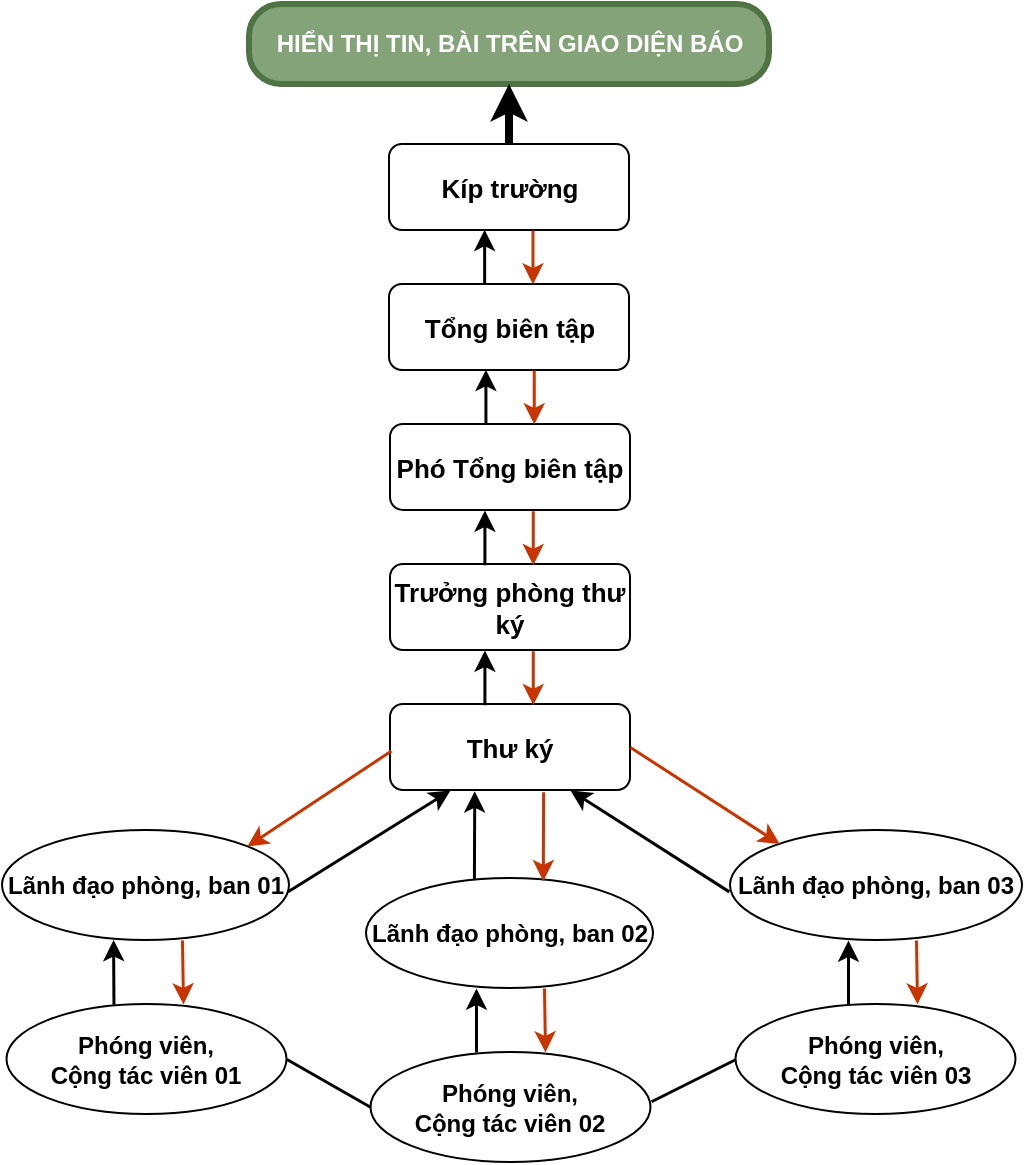 <mxfile version="24.7.6">
  <diagram name="Page-1" id="tIgTV2eD88aOBd6M2XpQ">
    <mxGraphModel dx="1103" dy="612" grid="1" gridSize="10" guides="1" tooltips="1" connect="1" arrows="1" fold="1" page="1" pageScale="1" pageWidth="827" pageHeight="1169" math="0" shadow="0">
      <root>
        <mxCell id="0" />
        <mxCell id="1" parent="0" />
        <mxCell id="ZDsom8rCQZDnXsp0JqnH-9" value="&lt;b&gt;HIỂN THỊ TIN, BÀI TRÊN GIAO DIỆN BÁO&lt;/b&gt;" style="rounded=1;whiteSpace=wrap;html=1;arcSize=40;fillColor=#84A379;strokeColor=#4F7343;strokeWidth=3;fillStyle=solid;fontColor=#ffffff;" vertex="1" parent="1">
          <mxGeometry x="233.5" y="120" width="260" height="40" as="geometry" />
        </mxCell>
        <mxCell id="ZDsom8rCQZDnXsp0JqnH-12" value="&lt;font style=&quot;font-size: 13px;&quot;&gt;Kíp trường&lt;/font&gt;" style="rounded=1;whiteSpace=wrap;html=1;fontStyle=1;fontSize=13;" vertex="1" parent="1">
          <mxGeometry x="303.5" y="190" width="120" height="43" as="geometry" />
        </mxCell>
        <mxCell id="ZDsom8rCQZDnXsp0JqnH-19" value="Lãnh đạo phòng, b&lt;span style=&quot;background-color: initial;&quot;&gt;an 03&lt;/span&gt;" style="ellipse;whiteSpace=wrap;html=1;fontStyle=1" vertex="1" parent="1">
          <mxGeometry x="474" y="533" width="146" height="55" as="geometry" />
        </mxCell>
        <mxCell id="ZDsom8rCQZDnXsp0JqnH-56" value="Tổng biên tập" style="rounded=1;whiteSpace=wrap;html=1;fontStyle=1;fontSize=13;" vertex="1" parent="1">
          <mxGeometry x="303.5" y="260" width="120" height="43" as="geometry" />
        </mxCell>
        <mxCell id="ZDsom8rCQZDnXsp0JqnH-57" value="Trưởng phòng thư ký" style="rounded=1;whiteSpace=wrap;html=1;fontStyle=1;fontSize=13;" vertex="1" parent="1">
          <mxGeometry x="304" y="400" width="120" height="43" as="geometry" />
        </mxCell>
        <mxCell id="ZDsom8rCQZDnXsp0JqnH-61" value="Thư ký" style="rounded=1;whiteSpace=wrap;html=1;fontStyle=1;fontSize=13;" vertex="1" parent="1">
          <mxGeometry x="304" y="470" width="120" height="43" as="geometry" />
        </mxCell>
        <mxCell id="ZDsom8rCQZDnXsp0JqnH-62" value="Phó Tổng biên tập" style="rounded=1;whiteSpace=wrap;html=1;fontStyle=1;fontSize=13;" vertex="1" parent="1">
          <mxGeometry x="304" y="330" width="120" height="43" as="geometry" />
        </mxCell>
        <mxCell id="ZDsom8rCQZDnXsp0JqnH-64" value="Lãnh đạo phòng, b&lt;span style=&quot;background-color: initial;&quot;&gt;an 02&lt;/span&gt;" style="ellipse;whiteSpace=wrap;html=1;fontStyle=1" vertex="1" parent="1">
          <mxGeometry x="292" y="557" width="143.5" height="55" as="geometry" />
        </mxCell>
        <mxCell id="ZDsom8rCQZDnXsp0JqnH-65" value="Lãnh đạo phòng, b&lt;span style=&quot;background-color: initial;&quot;&gt;an 01&lt;/span&gt;" style="ellipse;whiteSpace=wrap;html=1;fontStyle=1" vertex="1" parent="1">
          <mxGeometry x="110" y="533" width="143.5" height="55" as="geometry" />
        </mxCell>
        <mxCell id="ZDsom8rCQZDnXsp0JqnH-66" value="Phóng viên,&lt;div&gt;Cộng tác viên 03&lt;/div&gt;" style="ellipse;whiteSpace=wrap;html=1;fontStyle=1" vertex="1" parent="1">
          <mxGeometry x="476.75" y="620" width="140" height="55" as="geometry" />
        </mxCell>
        <mxCell id="ZDsom8rCQZDnXsp0JqnH-67" value="Phóng viên,&lt;div&gt;Cộng tác viên 02&lt;/div&gt;" style="ellipse;whiteSpace=wrap;html=1;fontStyle=1" vertex="1" parent="1">
          <mxGeometry x="294.25" y="644" width="140" height="55" as="geometry" />
        </mxCell>
        <mxCell id="ZDsom8rCQZDnXsp0JqnH-68" value="Phóng viên,&lt;div&gt;Cộng tác viên 01&lt;/div&gt;" style="ellipse;whiteSpace=wrap;html=1;fontStyle=1" vertex="1" parent="1">
          <mxGeometry x="112.25" y="620" width="140" height="55" as="geometry" />
        </mxCell>
        <mxCell id="ZDsom8rCQZDnXsp0JqnH-69" value="" style="endArrow=classic;html=1;rounded=0;entryX=0.5;entryY=1;entryDx=0;entryDy=0;exitX=0.5;exitY=0;exitDx=0;exitDy=0;strokeWidth=4;" edge="1" parent="1" source="ZDsom8rCQZDnXsp0JqnH-12" target="ZDsom8rCQZDnXsp0JqnH-9">
          <mxGeometry width="50" height="50" relative="1" as="geometry">
            <mxPoint x="440" y="370" as="sourcePoint" />
            <mxPoint x="490" y="320" as="targetPoint" />
          </mxGeometry>
        </mxCell>
        <mxCell id="ZDsom8rCQZDnXsp0JqnH-70" value="" style="endArrow=classic;html=1;rounded=0;entryX=0.383;entryY=0.991;entryDx=0;entryDy=0;exitX=0.383;exitY=0;exitDx=0;exitDy=0;strokeWidth=1.5;entryPerimeter=0;exitPerimeter=0;" edge="1" parent="1">
          <mxGeometry width="50" height="50" relative="1" as="geometry">
            <mxPoint x="351.07" y="260" as="sourcePoint" />
            <mxPoint x="351.07" y="232.613" as="targetPoint" />
          </mxGeometry>
        </mxCell>
        <mxCell id="ZDsom8rCQZDnXsp0JqnH-79" value="" style="endArrow=classic;html=1;rounded=0;entryX=0.25;entryY=1;entryDx=0;entryDy=0;strokeWidth=1.5;strokeColor=default;align=center;verticalAlign=middle;fontFamily=Helvetica;fontSize=11;fontColor=default;labelBackgroundColor=default;exitX=0.994;exitY=0.559;exitDx=0;exitDy=0;exitPerimeter=0;" edge="1" parent="1" source="ZDsom8rCQZDnXsp0JqnH-65" target="ZDsom8rCQZDnXsp0JqnH-61">
          <mxGeometry width="50" height="50" relative="1" as="geometry">
            <mxPoint x="250" y="570" as="sourcePoint" />
            <mxPoint x="372.97" y="523" as="targetPoint" />
          </mxGeometry>
        </mxCell>
        <mxCell id="ZDsom8rCQZDnXsp0JqnH-80" value="" style="endArrow=classic;html=1;rounded=0;entryX=0.387;entryY=0.995;entryDx=0;entryDy=0;strokeWidth=1.5;strokeColor=default;align=center;verticalAlign=middle;fontFamily=Helvetica;fontSize=11;fontColor=default;labelBackgroundColor=default;exitX=0.382;exitY=0.002;exitDx=0;exitDy=0;entryPerimeter=0;exitPerimeter=0;" edge="1" parent="1" source="ZDsom8rCQZDnXsp0JqnH-68" target="ZDsom8rCQZDnXsp0JqnH-65">
          <mxGeometry width="50" height="50" relative="1" as="geometry">
            <mxPoint x="166.25" y="620" as="sourcePoint" />
            <mxPoint x="165.75" y="588" as="targetPoint" />
          </mxGeometry>
        </mxCell>
        <mxCell id="ZDsom8rCQZDnXsp0JqnH-83" value="" style="endArrow=none;html=1;rounded=0;exitX=1;exitY=0.5;exitDx=0;exitDy=0;entryX=0;entryY=0.5;entryDx=0;entryDy=0;strokeWidth=1.5;" edge="1" parent="1" source="ZDsom8rCQZDnXsp0JqnH-68" target="ZDsom8rCQZDnXsp0JqnH-67">
          <mxGeometry width="50" height="50" relative="1" as="geometry">
            <mxPoint x="390" y="590" as="sourcePoint" />
            <mxPoint x="440" y="540" as="targetPoint" />
          </mxGeometry>
        </mxCell>
        <mxCell id="ZDsom8rCQZDnXsp0JqnH-85" value="" style="endArrow=none;html=1;rounded=0;exitX=1.002;exitY=0.448;exitDx=0;exitDy=0;exitPerimeter=0;entryX=0;entryY=0.5;entryDx=0;entryDy=0;strokeWidth=1.5;" edge="1" parent="1" source="ZDsom8rCQZDnXsp0JqnH-67" target="ZDsom8rCQZDnXsp0JqnH-66">
          <mxGeometry width="50" height="50" relative="1" as="geometry">
            <mxPoint x="430" y="700" as="sourcePoint" />
            <mxPoint x="480" y="650" as="targetPoint" />
          </mxGeometry>
        </mxCell>
        <mxCell id="ZDsom8rCQZDnXsp0JqnH-114" value="" style="endArrow=classic;html=1;rounded=0;entryX=0.383;entryY=0.991;entryDx=0;entryDy=0;exitX=0.383;exitY=0;exitDx=0;exitDy=0;strokeWidth=1.5;entryPerimeter=0;exitPerimeter=0;fillColor=#fa6800;strokeColor=#C73500;" edge="1" parent="1">
          <mxGeometry width="50" height="50" relative="1" as="geometry">
            <mxPoint x="375.24" y="233" as="sourcePoint" />
            <mxPoint x="375.24" y="260" as="targetPoint" />
          </mxGeometry>
        </mxCell>
        <mxCell id="ZDsom8rCQZDnXsp0JqnH-115" value="" style="endArrow=classic;html=1;rounded=0;entryX=0.383;entryY=0.991;entryDx=0;entryDy=0;exitX=0.383;exitY=0;exitDx=0;exitDy=0;strokeWidth=1.5;entryPerimeter=0;exitPerimeter=0;" edge="1" parent="1">
          <mxGeometry width="50" height="50" relative="1" as="geometry">
            <mxPoint x="351.71" y="330" as="sourcePoint" />
            <mxPoint x="351.71" y="302.613" as="targetPoint" />
          </mxGeometry>
        </mxCell>
        <mxCell id="ZDsom8rCQZDnXsp0JqnH-116" value="" style="endArrow=classic;html=1;rounded=0;entryX=0.383;entryY=0.991;entryDx=0;entryDy=0;exitX=0.383;exitY=0;exitDx=0;exitDy=0;strokeWidth=1.5;entryPerimeter=0;exitPerimeter=0;fillColor=#fa6800;strokeColor=#C73500;" edge="1" parent="1">
          <mxGeometry width="50" height="50" relative="1" as="geometry">
            <mxPoint x="375.88" y="303" as="sourcePoint" />
            <mxPoint x="375.88" y="330" as="targetPoint" />
          </mxGeometry>
        </mxCell>
        <mxCell id="ZDsom8rCQZDnXsp0JqnH-117" value="" style="endArrow=classic;html=1;rounded=0;entryX=0.383;entryY=0.991;entryDx=0;entryDy=0;exitX=0.383;exitY=0;exitDx=0;exitDy=0;strokeWidth=1.5;entryPerimeter=0;exitPerimeter=0;" edge="1" parent="1">
          <mxGeometry width="50" height="50" relative="1" as="geometry">
            <mxPoint x="351.21" y="400.39" as="sourcePoint" />
            <mxPoint x="351.21" y="373.003" as="targetPoint" />
          </mxGeometry>
        </mxCell>
        <mxCell id="ZDsom8rCQZDnXsp0JqnH-118" value="" style="endArrow=classic;html=1;rounded=0;entryX=0.383;entryY=0.991;entryDx=0;entryDy=0;exitX=0.383;exitY=0;exitDx=0;exitDy=0;strokeWidth=1.5;entryPerimeter=0;exitPerimeter=0;fillColor=#fa6800;strokeColor=#C73500;" edge="1" parent="1">
          <mxGeometry width="50" height="50" relative="1" as="geometry">
            <mxPoint x="375.38" y="373.39" as="sourcePoint" />
            <mxPoint x="375.38" y="400.39" as="targetPoint" />
          </mxGeometry>
        </mxCell>
        <mxCell id="ZDsom8rCQZDnXsp0JqnH-119" value="" style="endArrow=classic;html=1;rounded=0;entryX=0.383;entryY=0.991;entryDx=0;entryDy=0;exitX=0.383;exitY=0;exitDx=0;exitDy=0;strokeWidth=1.5;entryPerimeter=0;exitPerimeter=0;" edge="1" parent="1">
          <mxGeometry width="50" height="50" relative="1" as="geometry">
            <mxPoint x="351.21" y="470.39" as="sourcePoint" />
            <mxPoint x="351.21" y="443.003" as="targetPoint" />
          </mxGeometry>
        </mxCell>
        <mxCell id="ZDsom8rCQZDnXsp0JqnH-120" value="" style="endArrow=classic;html=1;rounded=0;entryX=0.383;entryY=0.991;entryDx=0;entryDy=0;exitX=0.383;exitY=0;exitDx=0;exitDy=0;strokeWidth=1.5;entryPerimeter=0;exitPerimeter=0;fillColor=#fa6800;strokeColor=#C73500;" edge="1" parent="1">
          <mxGeometry width="50" height="50" relative="1" as="geometry">
            <mxPoint x="375.38" y="443.39" as="sourcePoint" />
            <mxPoint x="375.38" y="470.39" as="targetPoint" />
          </mxGeometry>
        </mxCell>
        <mxCell id="ZDsom8rCQZDnXsp0JqnH-121" value="" style="endArrow=classic;html=1;rounded=0;exitX=0.004;exitY=0.541;exitDx=0;exitDy=0;strokeWidth=1.5;strokeColor=#C73500;align=center;verticalAlign=middle;fontFamily=Helvetica;fontSize=11;fontColor=default;labelBackgroundColor=default;entryX=1;entryY=0;entryDx=0;entryDy=0;exitPerimeter=0;fillColor=#fa6800;" edge="1" parent="1" source="ZDsom8rCQZDnXsp0JqnH-61" target="ZDsom8rCQZDnXsp0JqnH-65">
          <mxGeometry width="50" height="50" relative="1" as="geometry">
            <mxPoint x="270" y="490" as="sourcePoint" />
            <mxPoint x="220" y="538" as="targetPoint" />
          </mxGeometry>
        </mxCell>
        <mxCell id="ZDsom8rCQZDnXsp0JqnH-122" value="" style="endArrow=classic;html=1;rounded=0;entryX=0.75;entryY=1;entryDx=0;entryDy=0;strokeWidth=1.5;strokeColor=default;align=center;verticalAlign=middle;fontFamily=Helvetica;fontSize=11;fontColor=default;labelBackgroundColor=default;exitX=-0.004;exitY=0.558;exitDx=0;exitDy=0;exitPerimeter=0;" edge="1" parent="1" source="ZDsom8rCQZDnXsp0JqnH-19" target="ZDsom8rCQZDnXsp0JqnH-61">
          <mxGeometry width="50" height="50" relative="1" as="geometry">
            <mxPoint x="323.25" y="564" as="sourcePoint" />
            <mxPoint x="404.25" y="513" as="targetPoint" />
          </mxGeometry>
        </mxCell>
        <mxCell id="ZDsom8rCQZDnXsp0JqnH-123" value="" style="endArrow=classic;html=1;rounded=0;exitX=1;exitY=0.5;exitDx=0;exitDy=0;strokeWidth=1.5;strokeColor=#C73500;align=center;verticalAlign=middle;fontFamily=Helvetica;fontSize=11;fontColor=default;labelBackgroundColor=default;entryX=0.169;entryY=0.124;entryDx=0;entryDy=0;fillColor=#fa6800;entryPerimeter=0;" edge="1" parent="1" source="ZDsom8rCQZDnXsp0JqnH-61" target="ZDsom8rCQZDnXsp0JqnH-19">
          <mxGeometry width="50" height="50" relative="1" as="geometry">
            <mxPoint x="505.25" y="470" as="sourcePoint" />
            <mxPoint x="434.25" y="518" as="targetPoint" />
          </mxGeometry>
        </mxCell>
        <mxCell id="ZDsom8rCQZDnXsp0JqnH-124" value="" style="endArrow=classic;html=1;rounded=0;entryX=0.5;entryY=1;entryDx=0;entryDy=0;strokeWidth=1.5;strokeColor=#C73500;align=center;verticalAlign=middle;fontFamily=Helvetica;fontSize=11;fontColor=default;labelBackgroundColor=default;exitX=0.5;exitY=0;exitDx=0;exitDy=0;fillColor=#fa6800;" edge="1" parent="1">
          <mxGeometry width="50" height="50" relative="1" as="geometry">
            <mxPoint x="200" y="588" as="sourcePoint" />
            <mxPoint x="200.5" y="620" as="targetPoint" />
          </mxGeometry>
        </mxCell>
        <mxCell id="ZDsom8rCQZDnXsp0JqnH-126" value="" style="endArrow=classic;html=1;rounded=0;entryX=0.387;entryY=0.995;entryDx=0;entryDy=0;strokeWidth=1.5;strokeColor=default;align=center;verticalAlign=middle;fontFamily=Helvetica;fontSize=11;fontColor=default;labelBackgroundColor=default;exitX=0.382;exitY=0.002;exitDx=0;exitDy=0;entryPerimeter=0;exitPerimeter=0;" edge="1" parent="1">
          <mxGeometry width="50" height="50" relative="1" as="geometry">
            <mxPoint x="533" y="620" as="sourcePoint" />
            <mxPoint x="533" y="588" as="targetPoint" />
          </mxGeometry>
        </mxCell>
        <mxCell id="ZDsom8rCQZDnXsp0JqnH-127" value="" style="endArrow=classic;html=1;rounded=0;entryX=0.5;entryY=1;entryDx=0;entryDy=0;strokeWidth=1.5;strokeColor=#C73500;align=center;verticalAlign=middle;fontFamily=Helvetica;fontSize=11;fontColor=default;labelBackgroundColor=default;exitX=0.5;exitY=0;exitDx=0;exitDy=0;fillColor=#fa6800;" edge="1" parent="1">
          <mxGeometry width="50" height="50" relative="1" as="geometry">
            <mxPoint x="567" y="588" as="sourcePoint" />
            <mxPoint x="567.5" y="620" as="targetPoint" />
          </mxGeometry>
        </mxCell>
        <mxCell id="ZDsom8rCQZDnXsp0JqnH-129" value="" style="endArrow=classic;html=1;rounded=0;entryX=0.387;entryY=0.995;entryDx=0;entryDy=0;strokeWidth=1.5;strokeColor=default;align=center;verticalAlign=middle;fontFamily=Helvetica;fontSize=11;fontColor=default;labelBackgroundColor=default;exitX=0.382;exitY=0.002;exitDx=0;exitDy=0;entryPerimeter=0;exitPerimeter=0;" edge="1" parent="1">
          <mxGeometry width="50" height="50" relative="1" as="geometry">
            <mxPoint x="347" y="644" as="sourcePoint" />
            <mxPoint x="347" y="612" as="targetPoint" />
          </mxGeometry>
        </mxCell>
        <mxCell id="ZDsom8rCQZDnXsp0JqnH-130" value="" style="endArrow=classic;html=1;rounded=0;entryX=0.5;entryY=1;entryDx=0;entryDy=0;strokeWidth=1.5;strokeColor=#C73500;align=center;verticalAlign=middle;fontFamily=Helvetica;fontSize=11;fontColor=default;labelBackgroundColor=default;exitX=0.5;exitY=0;exitDx=0;exitDy=0;fillColor=#fa6800;" edge="1" parent="1">
          <mxGeometry width="50" height="50" relative="1" as="geometry">
            <mxPoint x="381" y="612" as="sourcePoint" />
            <mxPoint x="381.5" y="644" as="targetPoint" />
          </mxGeometry>
        </mxCell>
        <mxCell id="ZDsom8rCQZDnXsp0JqnH-131" value="" style="endArrow=classic;html=1;rounded=0;entryX=0.351;entryY=1.01;entryDx=0;entryDy=0;strokeWidth=1.5;strokeColor=default;align=center;verticalAlign=middle;fontFamily=Helvetica;fontSize=11;fontColor=default;labelBackgroundColor=default;exitX=0.376;exitY=0.012;exitDx=0;exitDy=0;entryPerimeter=0;exitPerimeter=0;" edge="1" parent="1" source="ZDsom8rCQZDnXsp0JqnH-64" target="ZDsom8rCQZDnXsp0JqnH-61">
          <mxGeometry width="50" height="50" relative="1" as="geometry">
            <mxPoint x="346.17" y="552" as="sourcePoint" />
            <mxPoint x="346.17" y="520" as="targetPoint" />
          </mxGeometry>
        </mxCell>
        <mxCell id="ZDsom8rCQZDnXsp0JqnH-132" value="" style="endArrow=classic;html=1;rounded=0;entryX=0.616;entryY=0.024;entryDx=0;entryDy=0;strokeWidth=1.5;strokeColor=#C73500;align=center;verticalAlign=middle;fontFamily=Helvetica;fontSize=11;fontColor=default;labelBackgroundColor=default;exitX=0.638;exitY=1.021;exitDx=0;exitDy=0;fillColor=#fa6800;exitPerimeter=0;entryPerimeter=0;" edge="1" parent="1" source="ZDsom8rCQZDnXsp0JqnH-61" target="ZDsom8rCQZDnXsp0JqnH-64">
          <mxGeometry width="50" height="50" relative="1" as="geometry">
            <mxPoint x="380.17" y="520" as="sourcePoint" />
            <mxPoint x="380.67" y="552" as="targetPoint" />
          </mxGeometry>
        </mxCell>
      </root>
    </mxGraphModel>
  </diagram>
</mxfile>
